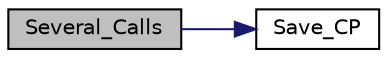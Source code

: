 digraph "Several_Calls"
{
  edge [fontname="Helvetica",fontsize="10",labelfontname="Helvetica",labelfontsize="10"];
  node [fontname="Helvetica",fontsize="10",shape=record];
  rankdir="LR";
  Node1 [label="Several_Calls",height=0.2,width=0.4,color="black", fillcolor="grey75", style="filled", fontcolor="black"];
  Node1 -> Node2 [color="midnightblue",fontsize="10",style="solid",fontname="Helvetica"];
  Node2 [label="Save_CP",height=0.2,width=0.4,color="black", fillcolor="white", style="filled",URL="$chkma_8c.html#a9a6d61b202713bc92fa4570d25cf8082"];
}
